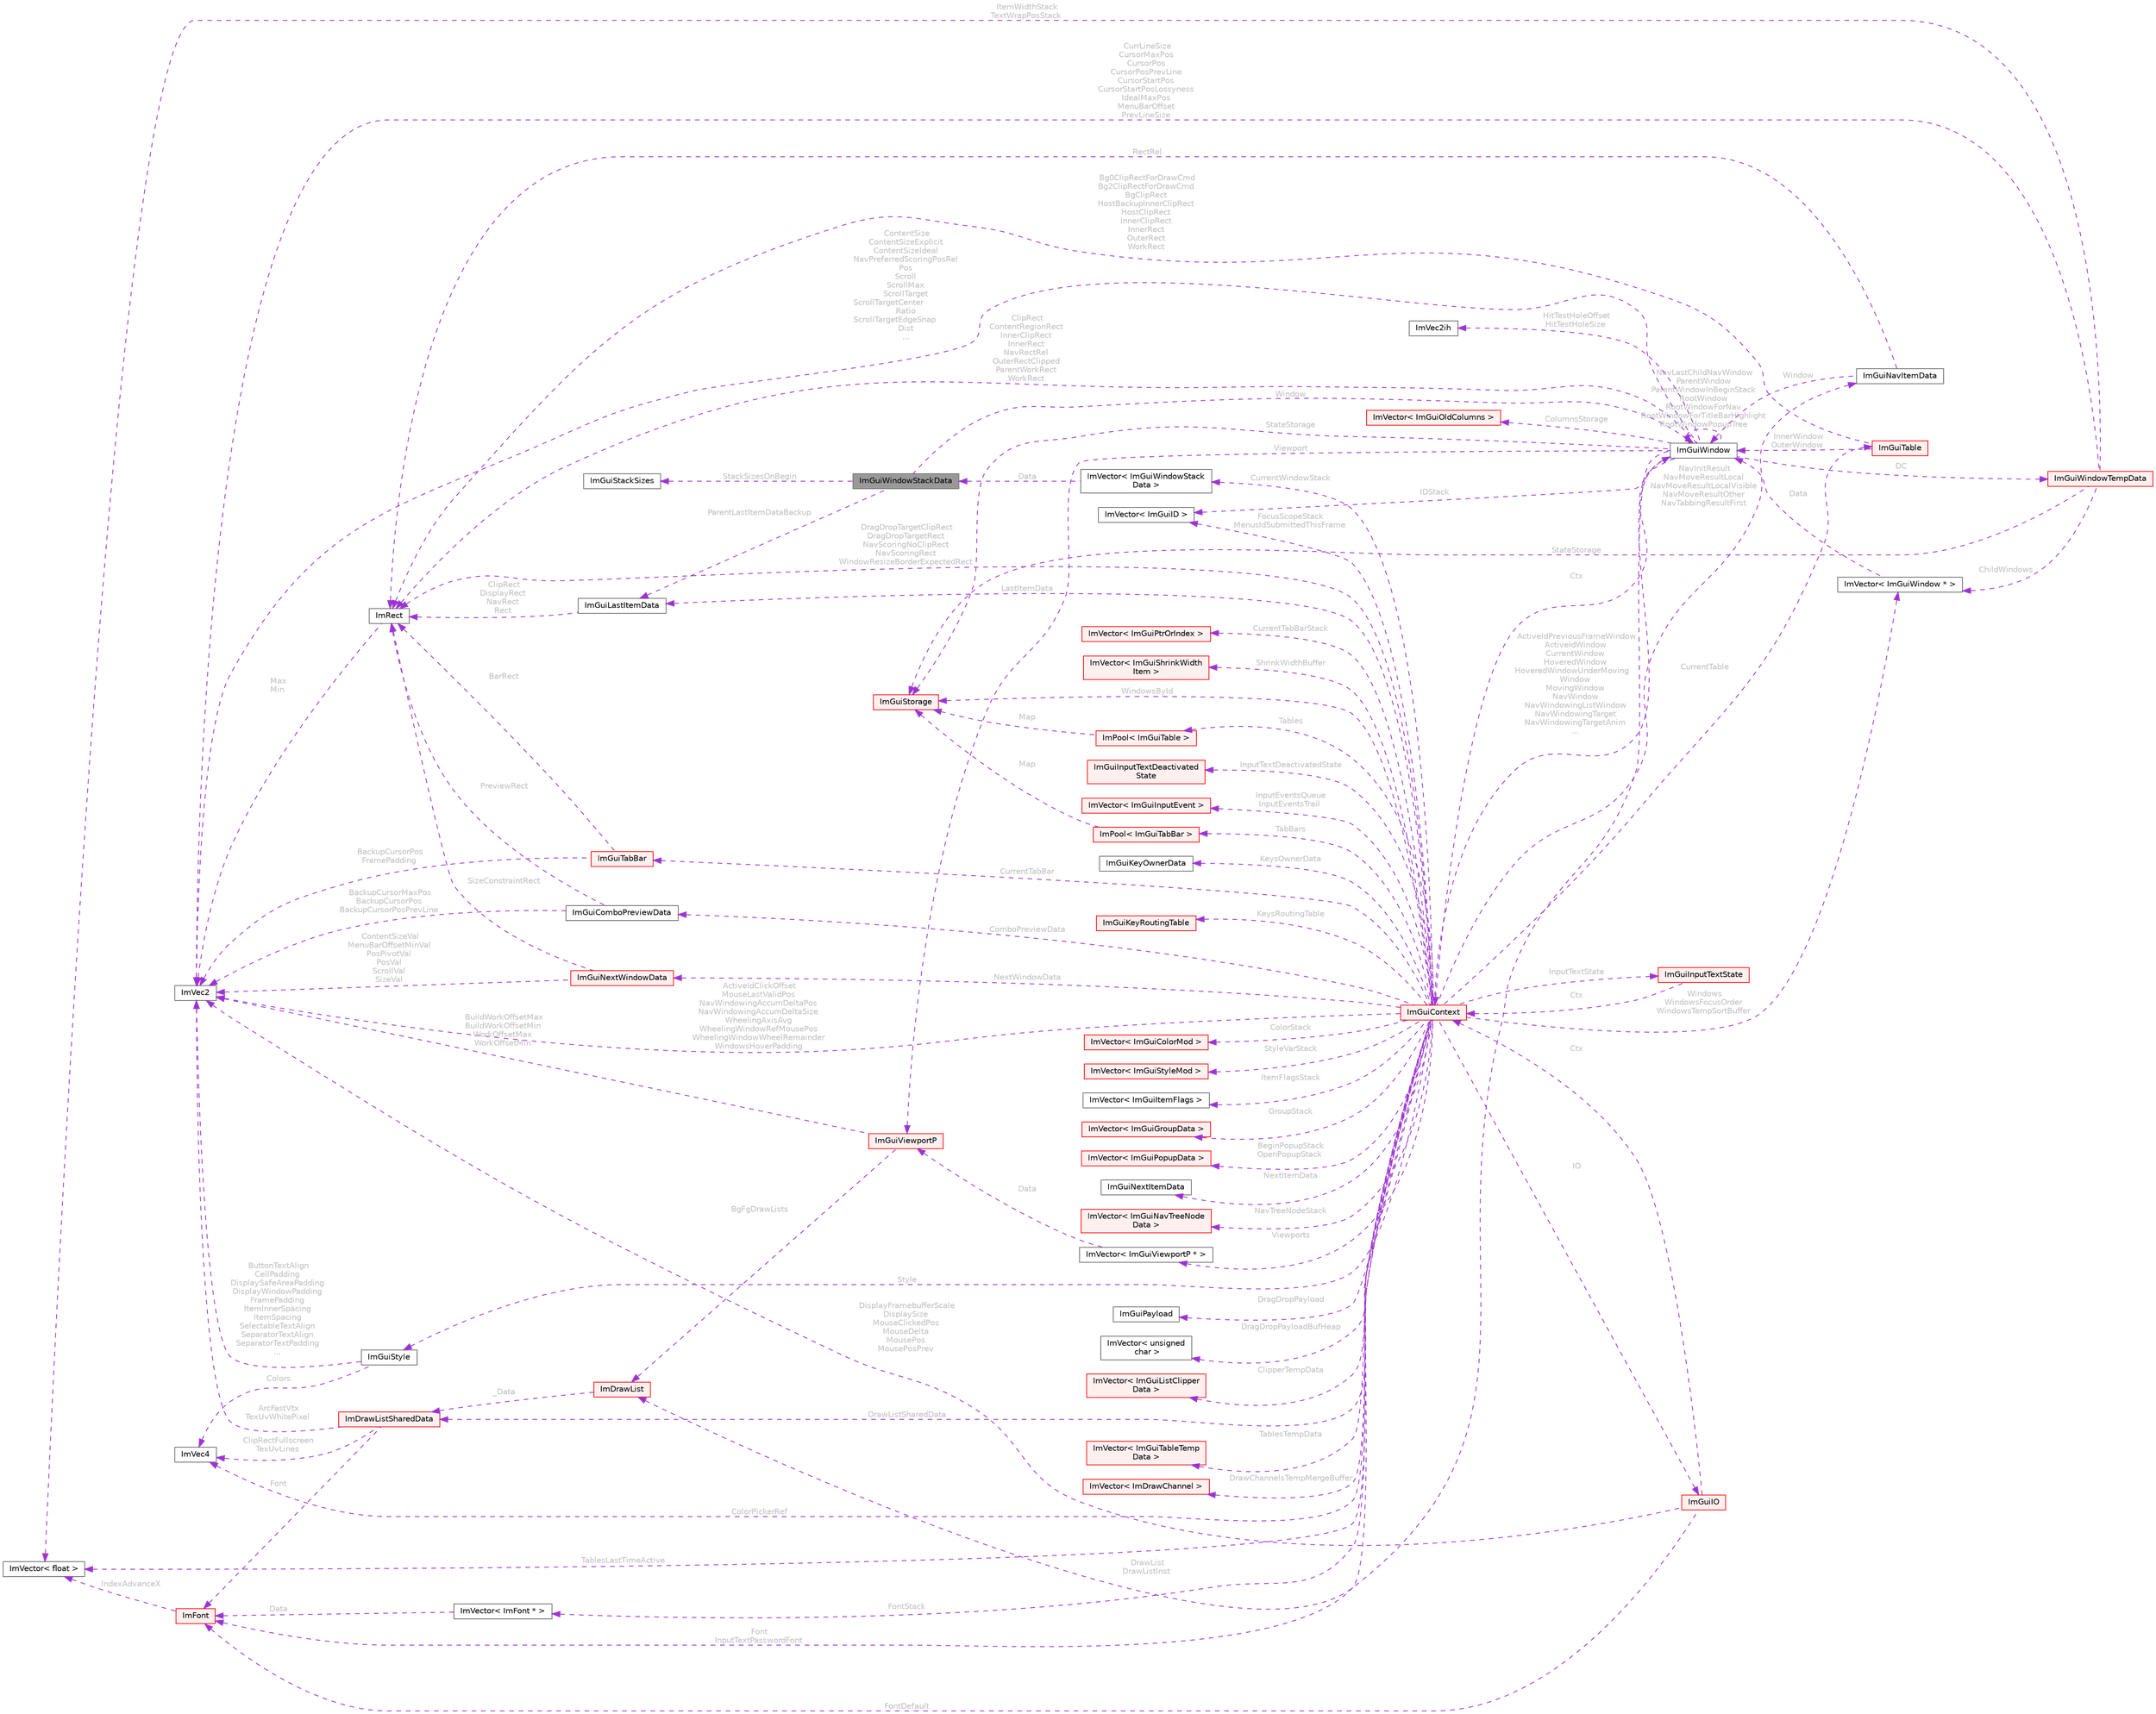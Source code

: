 digraph "ImGuiWindowStackData"
{
 // LATEX_PDF_SIZE
  bgcolor="transparent";
  edge [fontname=Helvetica,fontsize=10,labelfontname=Helvetica,labelfontsize=10];
  node [fontname=Helvetica,fontsize=10,shape=box,height=0.2,width=0.4];
  rankdir="LR";
  Node1 [id="Node000001",label="ImGuiWindowStackData",height=0.2,width=0.4,color="gray40", fillcolor="grey60", style="filled", fontcolor="black",tooltip=" "];
  Node2 -> Node1 [id="edge1_Node000001_Node000002",dir="back",color="darkorchid3",style="dashed",tooltip=" ",label=" Window",fontcolor="grey" ];
  Node2 [id="Node000002",label="ImGuiWindow",height=0.2,width=0.4,color="gray40", fillcolor="white", style="filled",URL="$struct_im_gui_window.html",tooltip=" "];
  Node3 -> Node2 [id="edge2_Node000002_Node000003",dir="back",color="darkorchid3",style="dashed",tooltip=" ",label=" Ctx",fontcolor="grey" ];
  Node3 [id="Node000003",label="ImGuiContext",height=0.2,width=0.4,color="red", fillcolor="#FFF0F0", style="filled",URL="$struct_im_gui_context.html",tooltip=" "];
  Node4 -> Node3 [id="edge3_Node000003_Node000004",dir="back",color="darkorchid3",style="dashed",tooltip=" ",label=" IO",fontcolor="grey" ];
  Node4 [id="Node000004",label="ImGuiIO",height=0.2,width=0.4,color="red", fillcolor="#FFF0F0", style="filled",URL="$struct_im_gui_i_o.html",tooltip=" "];
  Node5 -> Node4 [id="edge4_Node000004_Node000005",dir="back",color="darkorchid3",style="dashed",tooltip=" ",label=" DisplayFramebufferScale\nDisplaySize\nMouseClickedPos\nMouseDelta\nMousePos\nMousePosPrev",fontcolor="grey" ];
  Node5 [id="Node000005",label="ImVec2",height=0.2,width=0.4,color="gray40", fillcolor="white", style="filled",URL="$struct_im_vec2.html",tooltip=" "];
  Node8 -> Node4 [id="edge5_Node000004_Node000008",dir="back",color="darkorchid3",style="dashed",tooltip=" ",label=" FontDefault",fontcolor="grey" ];
  Node8 [id="Node000008",label="ImFont",height=0.2,width=0.4,color="red", fillcolor="#FFF0F0", style="filled",URL="$struct_im_font.html",tooltip=" "];
  Node9 -> Node8 [id="edge6_Node000008_Node000009",dir="back",color="darkorchid3",style="dashed",tooltip=" ",label=" IndexAdvanceX",fontcolor="grey" ];
  Node9 [id="Node000009",label="ImVector\< float \>",height=0.2,width=0.4,color="gray40", fillcolor="white", style="filled",URL="$struct_im_vector.html",tooltip=" "];
  Node3 -> Node4 [id="edge7_Node000004_Node000003",dir="back",color="darkorchid3",style="dashed",tooltip=" ",label=" Ctx",fontcolor="grey" ];
  Node20 -> Node3 [id="edge8_Node000003_Node000020",dir="back",color="darkorchid3",style="dashed",tooltip=" ",label=" Style",fontcolor="grey" ];
  Node20 [id="Node000020",label="ImGuiStyle",height=0.2,width=0.4,color="gray40", fillcolor="white", style="filled",URL="$struct_im_gui_style.html",tooltip=" "];
  Node5 -> Node20 [id="edge9_Node000020_Node000005",dir="back",color="darkorchid3",style="dashed",tooltip=" ",label=" ButtonTextAlign\nCellPadding\nDisplaySafeAreaPadding\nDisplayWindowPadding\nFramePadding\nItemInnerSpacing\nItemSpacing\nSelectableTextAlign\nSeparatorTextAlign\nSeparatorTextPadding\n...",fontcolor="grey" ];
  Node17 -> Node20 [id="edge10_Node000020_Node000017",dir="back",color="darkorchid3",style="dashed",tooltip=" ",label=" Colors",fontcolor="grey" ];
  Node17 [id="Node000017",label="ImVec4",height=0.2,width=0.4,color="gray40", fillcolor="white", style="filled",URL="$struct_im_vec4.html",tooltip=" "];
  Node8 -> Node3 [id="edge11_Node000003_Node000008",dir="back",color="darkorchid3",style="dashed",tooltip=" ",label=" Font\nInputTextPasswordFont",fontcolor="grey" ];
  Node21 -> Node3 [id="edge12_Node000003_Node000021",dir="back",color="darkorchid3",style="dashed",tooltip=" ",label=" DrawListSharedData",fontcolor="grey" ];
  Node21 [id="Node000021",label="ImDrawListSharedData",height=0.2,width=0.4,color="red", fillcolor="#FFF0F0", style="filled",URL="$struct_im_draw_list_shared_data.html",tooltip=" "];
  Node5 -> Node21 [id="edge13_Node000021_Node000005",dir="back",color="darkorchid3",style="dashed",tooltip=" ",label=" ArcFastVtx\nTexUvWhitePixel",fontcolor="grey" ];
  Node8 -> Node21 [id="edge14_Node000021_Node000008",dir="back",color="darkorchid3",style="dashed",tooltip=" ",label=" Font",fontcolor="grey" ];
  Node17 -> Node21 [id="edge15_Node000021_Node000017",dir="back",color="darkorchid3",style="dashed",tooltip=" ",label=" ClipRectFullscreen\nTexUvLines",fontcolor="grey" ];
  Node23 -> Node3 [id="edge16_Node000003_Node000023",dir="back",color="darkorchid3",style="dashed",tooltip=" ",label=" InputEventsQueue\nInputEventsTrail",fontcolor="grey" ];
  Node23 [id="Node000023",label="ImVector\< ImGuiInputEvent \>",height=0.2,width=0.4,color="red", fillcolor="#FFF0F0", style="filled",URL="$struct_im_vector.html",tooltip=" "];
  Node31 -> Node3 [id="edge17_Node000003_Node000031",dir="back",color="darkorchid3",style="dashed",tooltip=" ",label=" Windows\nWindowsFocusOrder\nWindowsTempSortBuffer",fontcolor="grey" ];
  Node31 [id="Node000031",label="ImVector\< ImGuiWindow * \>",height=0.2,width=0.4,color="gray40", fillcolor="white", style="filled",URL="$struct_im_vector.html",tooltip=" "];
  Node2 -> Node31 [id="edge18_Node000031_Node000002",dir="back",color="darkorchid3",style="dashed",tooltip=" ",label=" Data",fontcolor="grey" ];
  Node32 -> Node3 [id="edge19_Node000003_Node000032",dir="back",color="darkorchid3",style="dashed",tooltip=" ",label=" CurrentWindowStack",fontcolor="grey" ];
  Node32 [id="Node000032",label="ImVector\< ImGuiWindowStack\lData \>",height=0.2,width=0.4,color="gray40", fillcolor="white", style="filled",URL="$struct_im_vector.html",tooltip=" "];
  Node1 -> Node32 [id="edge20_Node000032_Node000001",dir="back",color="darkorchid3",style="dashed",tooltip=" ",label=" Data",fontcolor="grey" ];
  Node33 -> Node3 [id="edge21_Node000003_Node000033",dir="back",color="darkorchid3",style="dashed",tooltip=" ",label=" WindowsById",fontcolor="grey" ];
  Node33 [id="Node000033",label="ImGuiStorage",height=0.2,width=0.4,color="red", fillcolor="#FFF0F0", style="filled",URL="$struct_im_gui_storage.html",tooltip=" "];
  Node5 -> Node3 [id="edge22_Node000003_Node000005",dir="back",color="darkorchid3",style="dashed",tooltip=" ",label=" ActiveIdClickOffset\nMouseLastValidPos\nNavWindowingAccumDeltaPos\nNavWindowingAccumDeltaSize\nWheelingAxisAvg\nWheelingWindowRefMousePos\nWheelingWindowWheelRemainder\nWindowsHoverPadding",fontcolor="grey" ];
  Node2 -> Node3 [id="edge23_Node000003_Node000002",dir="back",color="darkorchid3",style="dashed",tooltip=" ",label=" ActiveIdPreviousFrameWindow\nActiveIdWindow\nCurrentWindow\nHoveredWindow\nHoveredWindowUnderMoving\lWindow\nMovingWindow\nNavWindow\nNavWindowingListWindow\nNavWindowingTarget\nNavWindowingTargetAnim\n...",fontcolor="grey" ];
  Node36 -> Node3 [id="edge24_Node000003_Node000036",dir="back",color="darkorchid3",style="dashed",tooltip=" ",label=" KeysOwnerData",fontcolor="grey" ];
  Node36 [id="Node000036",label="ImGuiKeyOwnerData",height=0.2,width=0.4,color="gray40", fillcolor="white", style="filled",URL="$struct_im_gui_key_owner_data.html",tooltip=" "];
  Node37 -> Node3 [id="edge25_Node000003_Node000037",dir="back",color="darkorchid3",style="dashed",tooltip=" ",label=" KeysRoutingTable",fontcolor="grey" ];
  Node37 [id="Node000037",label="ImGuiKeyRoutingTable",height=0.2,width=0.4,color="red", fillcolor="#FFF0F0", style="filled",URL="$struct_im_gui_key_routing_table.html",tooltip=" "];
  Node40 -> Node3 [id="edge26_Node000003_Node000040",dir="back",color="darkorchid3",style="dashed",tooltip=" ",label=" NextItemData",fontcolor="grey" ];
  Node40 [id="Node000040",label="ImGuiNextItemData",height=0.2,width=0.4,color="gray40", fillcolor="white", style="filled",URL="$struct_im_gui_next_item_data.html",tooltip=" "];
  Node41 -> Node3 [id="edge27_Node000003_Node000041",dir="back",color="darkorchid3",style="dashed",tooltip=" ",label=" LastItemData",fontcolor="grey" ];
  Node41 [id="Node000041",label="ImGuiLastItemData",height=0.2,width=0.4,color="gray40", fillcolor="white", style="filled",URL="$struct_im_gui_last_item_data.html",tooltip=" "];
  Node42 -> Node41 [id="edge28_Node000041_Node000042",dir="back",color="darkorchid3",style="dashed",tooltip=" ",label=" ClipRect\nDisplayRect\nNavRect\nRect",fontcolor="grey" ];
  Node42 [id="Node000042",label="ImRect",height=0.2,width=0.4,color="gray40", fillcolor="white", style="filled",URL="$struct_im_rect.html",tooltip=" "];
  Node5 -> Node42 [id="edge29_Node000042_Node000005",dir="back",color="darkorchid3",style="dashed",tooltip=" ",label=" Max\nMin",fontcolor="grey" ];
  Node43 -> Node3 [id="edge30_Node000003_Node000043",dir="back",color="darkorchid3",style="dashed",tooltip=" ",label=" NextWindowData",fontcolor="grey" ];
  Node43 [id="Node000043",label="ImGuiNextWindowData",height=0.2,width=0.4,color="red", fillcolor="#FFF0F0", style="filled",URL="$struct_im_gui_next_window_data.html",tooltip=" "];
  Node5 -> Node43 [id="edge31_Node000043_Node000005",dir="back",color="darkorchid3",style="dashed",tooltip=" ",label=" ContentSizeVal\nMenuBarOffsetMinVal\nPosPivotVal\nPosVal\nScrollVal\nSizeVal",fontcolor="grey" ];
  Node42 -> Node43 [id="edge32_Node000043_Node000042",dir="back",color="darkorchid3",style="dashed",tooltip=" ",label=" SizeConstraintRect",fontcolor="grey" ];
  Node45 -> Node3 [id="edge33_Node000003_Node000045",dir="back",color="darkorchid3",style="dashed",tooltip=" ",label=" ColorStack",fontcolor="grey" ];
  Node45 [id="Node000045",label="ImVector\< ImGuiColorMod \>",height=0.2,width=0.4,color="red", fillcolor="#FFF0F0", style="filled",URL="$struct_im_vector.html",tooltip=" "];
  Node47 -> Node3 [id="edge34_Node000003_Node000047",dir="back",color="darkorchid3",style="dashed",tooltip=" ",label=" StyleVarStack",fontcolor="grey" ];
  Node47 [id="Node000047",label="ImVector\< ImGuiStyleMod \>",height=0.2,width=0.4,color="red", fillcolor="#FFF0F0", style="filled",URL="$struct_im_vector.html",tooltip=" "];
  Node7 -> Node3 [id="edge35_Node000003_Node000007",dir="back",color="darkorchid3",style="dashed",tooltip=" ",label=" FontStack",fontcolor="grey" ];
  Node7 [id="Node000007",label="ImVector\< ImFont * \>",height=0.2,width=0.4,color="gray40", fillcolor="white", style="filled",URL="$struct_im_vector.html",tooltip=" "];
  Node8 -> Node7 [id="edge36_Node000007_Node000008",dir="back",color="darkorchid3",style="dashed",tooltip=" ",label=" Data",fontcolor="grey" ];
  Node49 -> Node3 [id="edge37_Node000003_Node000049",dir="back",color="darkorchid3",style="dashed",tooltip=" ",label=" FocusScopeStack\nMenusIdSubmittedThisFrame",fontcolor="grey" ];
  Node49 [id="Node000049",label="ImVector\< ImGuiID \>",height=0.2,width=0.4,color="gray40", fillcolor="white", style="filled",URL="$struct_im_vector.html",tooltip=" "];
  Node50 -> Node3 [id="edge38_Node000003_Node000050",dir="back",color="darkorchid3",style="dashed",tooltip=" ",label=" ItemFlagsStack",fontcolor="grey" ];
  Node50 [id="Node000050",label="ImVector\< ImGuiItemFlags \>",height=0.2,width=0.4,color="gray40", fillcolor="white", style="filled",URL="$struct_im_vector.html",tooltip=" "];
  Node51 -> Node3 [id="edge39_Node000003_Node000051",dir="back",color="darkorchid3",style="dashed",tooltip=" ",label=" GroupStack",fontcolor="grey" ];
  Node51 [id="Node000051",label="ImVector\< ImGuiGroupData \>",height=0.2,width=0.4,color="red", fillcolor="#FFF0F0", style="filled",URL="$struct_im_vector.html",tooltip=" "];
  Node54 -> Node3 [id="edge40_Node000003_Node000054",dir="back",color="darkorchid3",style="dashed",tooltip=" ",label=" BeginPopupStack\nOpenPopupStack",fontcolor="grey" ];
  Node54 [id="Node000054",label="ImVector\< ImGuiPopupData \>",height=0.2,width=0.4,color="red", fillcolor="#FFF0F0", style="filled",URL="$struct_im_vector.html",tooltip=" "];
  Node56 -> Node3 [id="edge41_Node000003_Node000056",dir="back",color="darkorchid3",style="dashed",tooltip=" ",label=" NavTreeNodeStack",fontcolor="grey" ];
  Node56 [id="Node000056",label="ImVector\< ImGuiNavTreeNode\lData \>",height=0.2,width=0.4,color="red", fillcolor="#FFF0F0", style="filled",URL="$struct_im_vector.html",tooltip=" "];
  Node58 -> Node3 [id="edge42_Node000003_Node000058",dir="back",color="darkorchid3",style="dashed",tooltip=" ",label=" Viewports",fontcolor="grey" ];
  Node58 [id="Node000058",label="ImVector\< ImGuiViewportP * \>",height=0.2,width=0.4,color="gray40", fillcolor="white", style="filled",URL="$struct_im_vector.html",tooltip=" "];
  Node59 -> Node58 [id="edge43_Node000058_Node000059",dir="back",color="darkorchid3",style="dashed",tooltip=" ",label=" Data",fontcolor="grey" ];
  Node59 [id="Node000059",label="ImGuiViewportP",height=0.2,width=0.4,color="red", fillcolor="#FFF0F0", style="filled",URL="$struct_im_gui_viewport_p.html",tooltip=" "];
  Node61 -> Node59 [id="edge44_Node000059_Node000061",dir="back",color="darkorchid3",style="dashed",tooltip=" ",label=" BgFgDrawLists",fontcolor="grey" ];
  Node61 [id="Node000061",label="ImDrawList",height=0.2,width=0.4,color="red", fillcolor="#FFF0F0", style="filled",URL="$struct_im_draw_list.html",tooltip=" "];
  Node21 -> Node61 [id="edge45_Node000061_Node000021",dir="back",color="darkorchid3",style="dashed",tooltip=" ",label=" _Data",fontcolor="grey" ];
  Node5 -> Node59 [id="edge46_Node000059_Node000005",dir="back",color="darkorchid3",style="dashed",tooltip=" ",label=" BuildWorkOffsetMax\nBuildWorkOffsetMin\nWorkOffsetMax\nWorkOffsetMin",fontcolor="grey" ];
  Node76 -> Node3 [id="edge47_Node000003_Node000076",dir="back",color="darkorchid3",style="dashed",tooltip=" ",label=" NavInitResult\nNavMoveResultLocal\nNavMoveResultLocalVisible\nNavMoveResultOther\nNavTabbingResultFirst",fontcolor="grey" ];
  Node76 [id="Node000076",label="ImGuiNavItemData",height=0.2,width=0.4,color="gray40", fillcolor="white", style="filled",URL="$struct_im_gui_nav_item_data.html",tooltip=" "];
  Node2 -> Node76 [id="edge48_Node000076_Node000002",dir="back",color="darkorchid3",style="dashed",tooltip=" ",label=" Window",fontcolor="grey" ];
  Node42 -> Node76 [id="edge49_Node000076_Node000042",dir="back",color="darkorchid3",style="dashed",tooltip=" ",label=" RectRel",fontcolor="grey" ];
  Node42 -> Node3 [id="edge50_Node000003_Node000042",dir="back",color="darkorchid3",style="dashed",tooltip=" ",label=" DragDropTargetClipRect\nDragDropTargetRect\nNavScoringNoClipRect\nNavScoringRect\nWindowResizeBorderExpectedRect",fontcolor="grey" ];
  Node77 -> Node3 [id="edge51_Node000003_Node000077",dir="back",color="darkorchid3",style="dashed",tooltip=" ",label=" DragDropPayload",fontcolor="grey" ];
  Node77 [id="Node000077",label="ImGuiPayload",height=0.2,width=0.4,color="gray40", fillcolor="white", style="filled",URL="$struct_im_gui_payload.html",tooltip=" "];
  Node78 -> Node3 [id="edge52_Node000003_Node000078",dir="back",color="darkorchid3",style="dashed",tooltip=" ",label=" DragDropPayloadBufHeap",fontcolor="grey" ];
  Node78 [id="Node000078",label="ImVector\< unsigned\l char \>",height=0.2,width=0.4,color="gray40", fillcolor="white", style="filled",URL="$struct_im_vector.html",tooltip=" "];
  Node79 -> Node3 [id="edge53_Node000003_Node000079",dir="back",color="darkorchid3",style="dashed",tooltip=" ",label=" ClipperTempData",fontcolor="grey" ];
  Node79 [id="Node000079",label="ImVector\< ImGuiListClipper\lData \>",height=0.2,width=0.4,color="red", fillcolor="#FFF0F0", style="filled",URL="$struct_im_vector.html",tooltip=" "];
  Node84 -> Node3 [id="edge54_Node000003_Node000084",dir="back",color="darkorchid3",style="dashed",tooltip=" ",label=" CurrentTable",fontcolor="grey" ];
  Node84 [id="Node000084",label="ImGuiTable",height=0.2,width=0.4,color="red", fillcolor="#FFF0F0", style="filled",URL="$struct_im_gui_table.html",tooltip=" "];
  Node42 -> Node84 [id="edge55_Node000084_Node000042",dir="back",color="darkorchid3",style="dashed",tooltip=" ",label=" Bg0ClipRectForDrawCmd\nBg2ClipRectForDrawCmd\nBgClipRect\nHostBackupInnerClipRect\nHostClipRect\nInnerClipRect\nInnerRect\nOuterRect\nWorkRect",fontcolor="grey" ];
  Node2 -> Node84 [id="edge56_Node000084_Node000002",dir="back",color="darkorchid3",style="dashed",tooltip=" ",label=" InnerWindow\nOuterWindow",fontcolor="grey" ];
  Node98 -> Node3 [id="edge57_Node000003_Node000098",dir="back",color="darkorchid3",style="dashed",tooltip=" ",label=" TablesTempData",fontcolor="grey" ];
  Node98 [id="Node000098",label="ImVector\< ImGuiTableTemp\lData \>",height=0.2,width=0.4,color="red", fillcolor="#FFF0F0", style="filled",URL="$struct_im_vector.html",tooltip=" "];
  Node99 -> Node3 [id="edge58_Node000003_Node000099",dir="back",color="darkorchid3",style="dashed",tooltip=" ",label=" Tables",fontcolor="grey" ];
  Node99 [id="Node000099",label="ImPool\< ImGuiTable \>",height=0.2,width=0.4,color="red", fillcolor="#FFF0F0", style="filled",URL="$struct_im_pool.html",tooltip=" "];
  Node33 -> Node99 [id="edge59_Node000099_Node000033",dir="back",color="darkorchid3",style="dashed",tooltip=" ",label=" Map",fontcolor="grey" ];
  Node9 -> Node3 [id="edge60_Node000003_Node000009",dir="back",color="darkorchid3",style="dashed",tooltip=" ",label=" TablesLastTimeActive",fontcolor="grey" ];
  Node71 -> Node3 [id="edge61_Node000003_Node000071",dir="back",color="darkorchid3",style="dashed",tooltip=" ",label=" DrawChannelsTempMergeBuffer",fontcolor="grey" ];
  Node71 [id="Node000071",label="ImVector\< ImDrawChannel \>",height=0.2,width=0.4,color="red", fillcolor="#FFF0F0", style="filled",URL="$struct_im_vector.html",tooltip=" "];
  Node101 -> Node3 [id="edge62_Node000003_Node000101",dir="back",color="darkorchid3",style="dashed",tooltip=" ",label=" CurrentTabBar",fontcolor="grey" ];
  Node101 [id="Node000101",label="ImGuiTabBar",height=0.2,width=0.4,color="red", fillcolor="#FFF0F0", style="filled",URL="$struct_im_gui_tab_bar.html",tooltip=" "];
  Node42 -> Node101 [id="edge63_Node000101_Node000042",dir="back",color="darkorchid3",style="dashed",tooltip=" ",label=" BarRect",fontcolor="grey" ];
  Node5 -> Node101 [id="edge64_Node000101_Node000005",dir="back",color="darkorchid3",style="dashed",tooltip=" ",label=" BackupCursorPos\nFramePadding",fontcolor="grey" ];
  Node104 -> Node3 [id="edge65_Node000003_Node000104",dir="back",color="darkorchid3",style="dashed",tooltip=" ",label=" TabBars",fontcolor="grey" ];
  Node104 [id="Node000104",label="ImPool\< ImGuiTabBar \>",height=0.2,width=0.4,color="red", fillcolor="#FFF0F0", style="filled",URL="$struct_im_pool.html",tooltip=" "];
  Node33 -> Node104 [id="edge66_Node000104_Node000033",dir="back",color="darkorchid3",style="dashed",tooltip=" ",label=" Map",fontcolor="grey" ];
  Node106 -> Node3 [id="edge67_Node000003_Node000106",dir="back",color="darkorchid3",style="dashed",tooltip=" ",label=" CurrentTabBarStack",fontcolor="grey" ];
  Node106 [id="Node000106",label="ImVector\< ImGuiPtrOrIndex \>",height=0.2,width=0.4,color="red", fillcolor="#FFF0F0", style="filled",URL="$struct_im_vector.html",tooltip=" "];
  Node108 -> Node3 [id="edge68_Node000003_Node000108",dir="back",color="darkorchid3",style="dashed",tooltip=" ",label=" ShrinkWidthBuffer",fontcolor="grey" ];
  Node108 [id="Node000108",label="ImVector\< ImGuiShrinkWidth\lItem \>",height=0.2,width=0.4,color="red", fillcolor="#FFF0F0", style="filled",URL="$struct_im_vector.html",tooltip=" "];
  Node110 -> Node3 [id="edge69_Node000003_Node000110",dir="back",color="darkorchid3",style="dashed",tooltip=" ",label=" InputTextState",fontcolor="grey" ];
  Node110 [id="Node000110",label="ImGuiInputTextState",height=0.2,width=0.4,color="red", fillcolor="#FFF0F0", style="filled",URL="$struct_im_gui_input_text_state.html",tooltip=" "];
  Node3 -> Node110 [id="edge70_Node000110_Node000003",dir="back",color="darkorchid3",style="dashed",tooltip=" ",label=" Ctx",fontcolor="grey" ];
  Node114 -> Node3 [id="edge71_Node000003_Node000114",dir="back",color="darkorchid3",style="dashed",tooltip=" ",label=" InputTextDeactivatedState",fontcolor="grey" ];
  Node114 [id="Node000114",label="ImGuiInputTextDeactivated\lState",height=0.2,width=0.4,color="red", fillcolor="#FFF0F0", style="filled",URL="$struct_im_gui_input_text_deactivated_state.html",tooltip=" "];
  Node17 -> Node3 [id="edge72_Node000003_Node000017",dir="back",color="darkorchid3",style="dashed",tooltip=" ",label=" ColorPickerRef",fontcolor="grey" ];
  Node115 -> Node3 [id="edge73_Node000003_Node000115",dir="back",color="darkorchid3",style="dashed",tooltip=" ",label=" ComboPreviewData",fontcolor="grey" ];
  Node115 [id="Node000115",label="ImGuiComboPreviewData",height=0.2,width=0.4,color="gray40", fillcolor="white", style="filled",URL="$struct_im_gui_combo_preview_data.html",tooltip=" "];
  Node42 -> Node115 [id="edge74_Node000115_Node000042",dir="back",color="darkorchid3",style="dashed",tooltip=" ",label=" PreviewRect",fontcolor="grey" ];
  Node5 -> Node115 [id="edge75_Node000115_Node000005",dir="back",color="darkorchid3",style="dashed",tooltip=" ",label=" BackupCursorMaxPos\nBackupCursorPos\nBackupCursorPosPrevLine",fontcolor="grey" ];
  Node59 -> Node2 [id="edge76_Node000002_Node000059",dir="back",color="darkorchid3",style="dashed",tooltip=" ",label=" Viewport",fontcolor="grey" ];
  Node5 -> Node2 [id="edge77_Node000002_Node000005",dir="back",color="darkorchid3",style="dashed",tooltip=" ",label=" ContentSize\nContentSizeExplicit\nContentSizeIdeal\nNavPreferredScoringPosRel\nPos\nScroll\nScrollMax\nScrollTarget\nScrollTargetCenter\lRatio\nScrollTargetEdgeSnap\lDist\n...",fontcolor="grey" ];
  Node49 -> Node2 [id="edge78_Node000002_Node000049",dir="back",color="darkorchid3",style="dashed",tooltip=" ",label=" IDStack",fontcolor="grey" ];
  Node133 -> Node2 [id="edge79_Node000002_Node000133",dir="back",color="darkorchid3",style="dashed",tooltip=" ",label=" DC",fontcolor="grey" ];
  Node133 [id="Node000133",label="ImGuiWindowTempData",height=0.2,width=0.4,color="red", fillcolor="#FFF0F0", style="filled",URL="$struct_im_gui_window_temp_data.html",tooltip=" "];
  Node5 -> Node133 [id="edge80_Node000133_Node000005",dir="back",color="darkorchid3",style="dashed",tooltip=" ",label=" CurrLineSize\nCursorMaxPos\nCursorPos\nCursorPosPrevLine\nCursorStartPos\nCursorStartPosLossyness\nIdealMaxPos\nMenuBarOffset\nPrevLineSize",fontcolor="grey" ];
  Node31 -> Node133 [id="edge81_Node000133_Node000031",dir="back",color="darkorchid3",style="dashed",tooltip=" ",label=" ChildWindows",fontcolor="grey" ];
  Node33 -> Node133 [id="edge82_Node000133_Node000033",dir="back",color="darkorchid3",style="dashed",tooltip=" ",label=" StateStorage",fontcolor="grey" ];
  Node9 -> Node133 [id="edge83_Node000133_Node000009",dir="back",color="darkorchid3",style="dashed",tooltip=" ",label=" ItemWidthStack\nTextWrapPosStack",fontcolor="grey" ];
  Node42 -> Node2 [id="edge84_Node000002_Node000042",dir="back",color="darkorchid3",style="dashed",tooltip=" ",label=" ClipRect\nContentRegionRect\nInnerClipRect\nInnerRect\nNavRectRel\nOuterRectClipped\nParentWorkRect\nWorkRect",fontcolor="grey" ];
  Node138 -> Node2 [id="edge85_Node000002_Node000138",dir="back",color="darkorchid3",style="dashed",tooltip=" ",label=" HitTestHoleOffset\nHitTestHoleSize",fontcolor="grey" ];
  Node138 [id="Node000138",label="ImVec2ih",height=0.2,width=0.4,color="gray40", fillcolor="white", style="filled",URL="$struct_im_vec2ih.html",tooltip=" "];
  Node33 -> Node2 [id="edge86_Node000002_Node000033",dir="back",color="darkorchid3",style="dashed",tooltip=" ",label=" StateStorage",fontcolor="grey" ];
  Node139 -> Node2 [id="edge87_Node000002_Node000139",dir="back",color="darkorchid3",style="dashed",tooltip=" ",label=" ColumnsStorage",fontcolor="grey" ];
  Node139 [id="Node000139",label="ImVector\< ImGuiOldColumns \>",height=0.2,width=0.4,color="red", fillcolor="#FFF0F0", style="filled",URL="$struct_im_vector.html",tooltip=" "];
  Node61 -> Node2 [id="edge88_Node000002_Node000061",dir="back",color="darkorchid3",style="dashed",tooltip=" ",label=" DrawList\nDrawListInst",fontcolor="grey" ];
  Node2 -> Node2 [id="edge89_Node000002_Node000002",dir="back",color="darkorchid3",style="dashed",tooltip=" ",label=" NavLastChildNavWindow\nParentWindow\nParentWindowInBeginStack\nRootWindow\nRootWindowForNav\nRootWindowForTitleBarHighlight\nRootWindowPopupTree",fontcolor="grey" ];
  Node41 -> Node1 [id="edge90_Node000001_Node000041",dir="back",color="darkorchid3",style="dashed",tooltip=" ",label=" ParentLastItemDataBackup",fontcolor="grey" ];
  Node140 -> Node1 [id="edge91_Node000001_Node000140",dir="back",color="darkorchid3",style="dashed",tooltip=" ",label=" StackSizesOnBegin",fontcolor="grey" ];
  Node140 [id="Node000140",label="ImGuiStackSizes",height=0.2,width=0.4,color="gray40", fillcolor="white", style="filled",URL="$struct_im_gui_stack_sizes.html",tooltip=" "];
}
